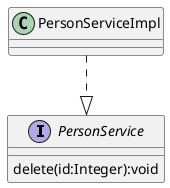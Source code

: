 @startuml
'https://plantuml.com/class-diagram

'实现关系是依赖关系的特例~
interface PersonService {
    delete(id:Integer):void
}

class PersonServiceImpl {
}

PersonServiceImpl ..|> PersonService
@enduml